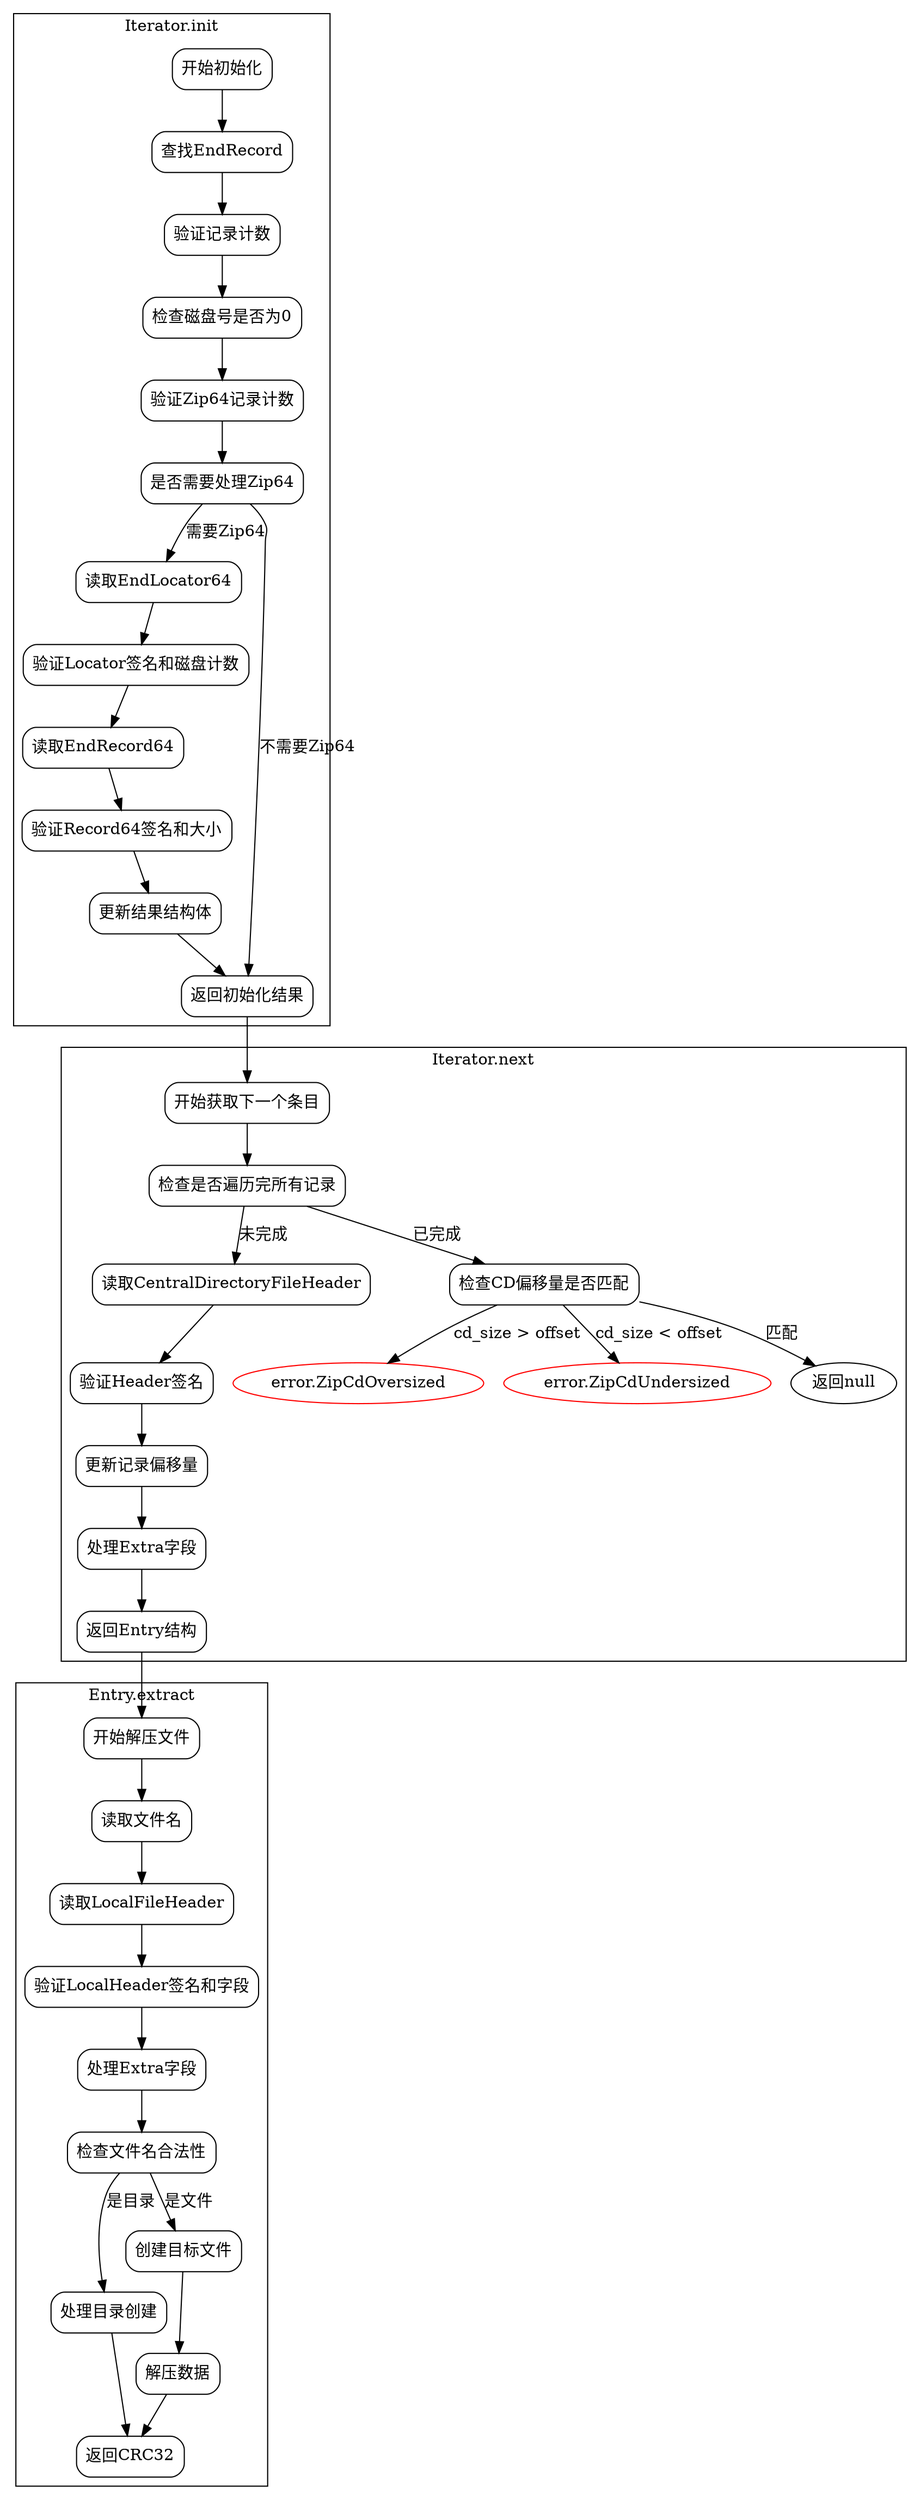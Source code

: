 
digraph zip_iterator {
    node [shape=rectangle, style=rounded];

    // Init 函数流程
    subgraph cluster_init {
        label="Iterator.init";
        init_start [label="开始初始化"];
        init_find_end [label="查找EndRecord"];
        init_validate_counts [label="验证记录计数"];
        init_check_disk_numbers [label="检查磁盘号是否为0"];
        init_validate_counts_zip64 [label="验证Zip64记录计数"];
        init_check_zip64_need [label="是否需要处理Zip64"];
        init_read_locator [label="读取EndLocator64"];
        init_validate_locator [label="验证Locator签名和磁盘计数"];
        init_read_record64 [label="读取EndRecord64"];
        init_validate_record64 [label="验证Record64签名和大小"];
        init_update_result [label="更新结果结构体"];
        init_return [label="返回初始化结果"];

        init_start -> init_find_end;
        init_find_end -> init_validate_counts;
        init_validate_counts -> init_check_disk_numbers;
        init_check_disk_numbers -> init_validate_counts_zip64;
        init_validate_counts_zip64 -> init_check_zip64_need;
        init_check_zip64_need -> init_return [label="不需要Zip64"];
        init_check_zip64_need -> init_read_locator [label="需要Zip64"];
        init_read_locator -> init_validate_locator;
        init_validate_locator -> init_read_record64;
        init_read_record64 -> init_validate_record64;
        init_validate_record64 -> init_update_result;
        init_update_result -> init_return;
    }

    // Next 函数流程
    subgraph cluster_next {
        label="Iterator.next";
        next_start [label="开始获取下一个条目"];
        next_check_index [label="检查是否遍历完所有记录"];
        next_read_header [label="读取CentralDirectoryFileHeader"];
        next_validate_header [label="验证Header签名"];
        next_update_offset [label="更新记录偏移量"];
        next_handle_extra [label="处理Extra字段"];
        next_return_entry [label="返回Entry结构"];

        next_start -> next_check_index;
        next_check_index -> next_read_header [label="未完成"];
        next_check_index -> next_check_cd_size [label="已完成"];
        next_check_cd_size [label="检查CD偏移量是否匹配"];
        next_check_cd_size -> error_oversized [label="cd_size > offset"];
        next_check_cd_size -> error_undersized [label="cd_size < offset"];
        next_check_cd_size -> return_null [label="匹配"];
        next_read_header -> next_validate_header;
        next_validate_header -> next_update_offset;
        next_update_offset -> next_handle_extra;
        next_handle_extra -> next_return_entry;
    }

    // Extract 函数流程
    subgraph cluster_extract {
        label="Entry.extract";
        extract_start [label="开始解压文件"];
        extract_read_filename [label="读取文件名"];
        extract_read_local_header [label="读取LocalFileHeader"];
        extract_validate_local [label="验证LocalHeader签名和字段"];
        extract_handle_extra [label="处理Extra字段"];
        extract_check_filename [label="检查文件名合法性"];
        extract_handle_directory [label="处理目录创建"];
        extract_create_file [label="创建目标文件"];
        extract_decompress [label="解压数据"];
        extract_return_crc [label="返回CRC32"];

        extract_start -> extract_read_filename;
        extract_read_filename -> extract_read_local_header;
        extract_read_local_header -> extract_validate_local;
        extract_validate_local -> extract_handle_extra;
        extract_handle_extra -> extract_check_filename;
        extract_check_filename -> extract_handle_directory [label="是目录"];
        extract_check_filename -> extract_create_file [label="是文件"];
        extract_handle_directory -> extract_return_crc;
        extract_create_file -> extract_decompress;
        extract_decompress -> extract_return_crc;
    }

    // 错误节点
    error_oversized [label="error.ZipCdOversized", shape=oval, color=red];
    error_undersized [label="error.ZipCdUndersized", shape=oval, color=red];
    return_null [label="返回null", shape=oval];

    // 连接主流程
    init_return -> next_start [ltail=cluster_init, lhead=cluster_next];
    next_return_entry -> extract_start [ltail=cluster_next, lhead=cluster_extract];
}
